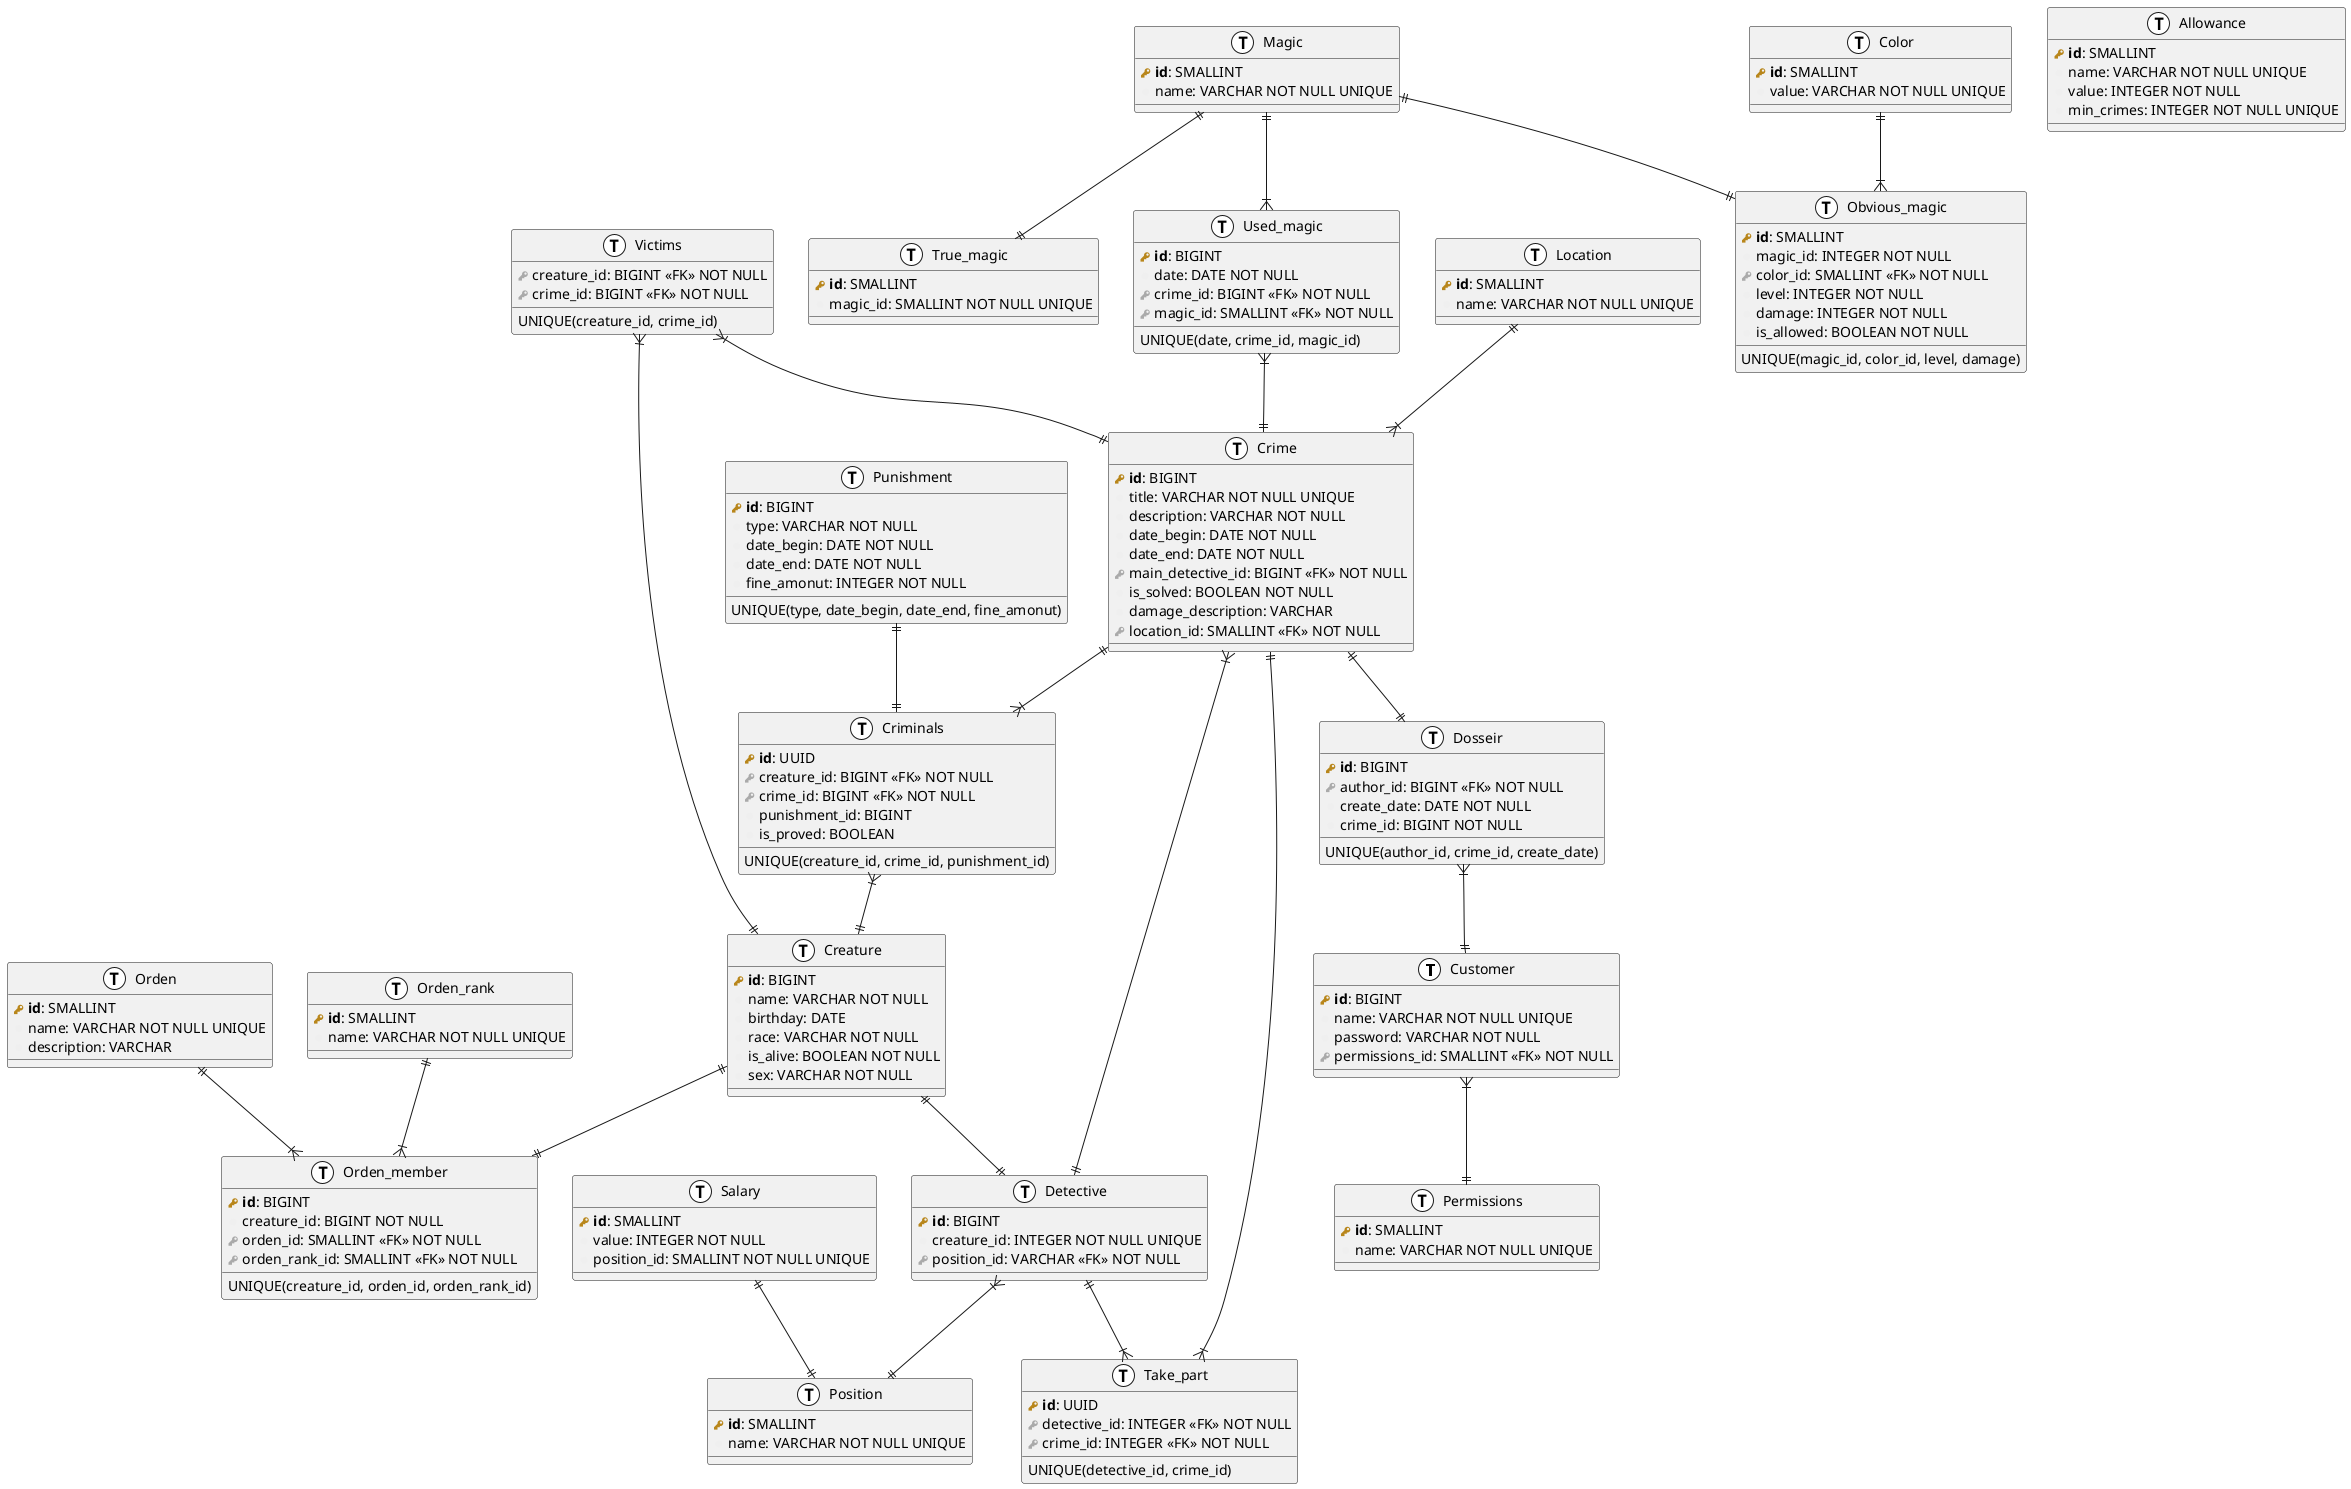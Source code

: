 @startuml test
!define primary_key(x) <b><color:#b8861b><&key></color> x</b>
!define foreign_key(x) <color:#aaaaaa><&key></color> x
!define column(x) <color:#efefef><&media-record></color> x
!define table(x) entity x << (T, white) >>


table( Customer ) {
  primary_key( id ): BIGINT 
  column( name ): VARCHAR NOT NULL UNIQUE
  column( password ): VARCHAR NOT NULL
  foreign_key( permissions_id ): SMALLINT <<FK>> NOT NULL
}

table( Permissions ) {
  primary_key( id ): SMALLINT 
  column( name ): VARCHAR NOT NULL UNIQUE
}

table( Dosseir ) {
  primary_key( id ): BIGINT
  foreign_key( author_id ): BIGINT <<FK>> NOT NULL
  column( create_date ): DATE NOT NULL
  column( crime_id ): BIGINT NOT NULL
  UNIQUE(author_id, crime_id, create_date)
  }

table( Crime ) {
  primary_key( id ): BIGINT
  column( title ): VARCHAR NOT NULL UNIQUE
  column( description ): VARCHAR NOT NULL
  column( date_begin ): DATE NOT NULL
  column( date_end ): DATE NOT NULL
  foreign_key( main_detective_id ): BIGINT <<FK>> NOT NULL
  column( is_solved ): BOOLEAN NOT NULL
  column( damage_description ): VARCHAR 
  foreign_key( location_id ): SMALLINT <<FK>> NOT NULL
}

table(Take_part){
  primary_key( id ): UUID
  foreign_key( detective_id ): INTEGER <<FK>> NOT NULL
  foreign_key( crime_id ): INTEGER <<FK>> NOT NULL
  UNIQUE(detective_id, crime_id)
}

table( Creature ) {
  primary_key( id ): BIGINT 
  column( name ): VARCHAR NOT NULL
  column( birthday ): DATE
  column( race ): VARCHAR NOT NULL
  column( is_alive ): BOOLEAN NOT NULL
  column( sex ): VARCHAR NOT NULL
}

table( Criminals ) {
  primary_key( id ): UUID 
  foreign_key( creature_id ): BIGINT <<FK>> NOT NULL
  foreign_key( crime_id ): BIGINT <<FK>> NOT NULL 
  column( punishment_id ): BIGINT
  column( is_proved ): BOOLEAN
  UNIQUE(creature_id, crime_id, punishment_id)
}

table( Location ) {
  primary_key( id ): SMALLINT 
  column( name ): VARCHAR NOT NULL UNIQUE
}

table( Victims ) {
  foreign_key( creature_id ): BIGINT <<FK>> NOT NULL
  foreign_key( crime_id ): BIGINT <<FK>> NOT NULL
  UNIQUE(creature_id, crime_id)
}

table( Used_magic ) {
  primary_key( id ): BIGINT
  column( date ): DATE NOT NULL
  foreign_key( crime_id ): BIGINT <<FK>> NOT NULL
  foreign_key( magic_id ): SMALLINT <<FK>> NOT NULL
  UNIQUE(date, crime_id, magic_id)
}

table( Magic ) {
  primary_key( id ): SMALLINT
  column( name ): VARCHAR NOT NULL UNIQUE
}

table( True_magic ) {
  primary_key( id ): SMALLINT
  column( magic_id ): SMALLINT NOT NULL UNIQUE
}

table( Obvious_magic ) {
  primary_key( id ): SMALLINT 
  column( magic_id ): INTEGER NOT NULL
  foreign_key( color_id ): SMALLINT <<FK>> NOT NULL
  column( level ): INTEGER NOT NULL
  column( damage ): INTEGER NOT NULL
  column( is_allowed ): BOOLEAN NOT NULL
  UNIQUE(magic_id, color_id, level, damage)
}

table( Color ) {
  primary_key( id ): SMALLINT
  column( value ): VARCHAR NOT NULL UNIQUE
}

table( Orden ) {
  primary_key( id ): SMALLINT
  column( name ): VARCHAR NOT NULL UNIQUE
  column( description ): VARCHAR 
}

table( Orden_member ) {
  primary_key( id ): BIGINT 
  column( creature_id ): BIGINT NOT NULL
  foreign_key( orden_id ): SMALLINT <<FK>> NOT NULL
  foreign_key( orden_rank_id ): SMALLINT <<FK>> NOT NULL
  UNIQUE(creature_id, orden_id, orden_rank_id)
}

table( Orden_rank ) {
  primary_key( id ): SMALLINT
  column( name ): VARCHAR NOT NULL UNIQUE
}


table( Punishment ) {
  primary_key( id ): BIGINT 
  column( type ): VARCHAR NOT NULL
  column( date_begin ): DATE NOT NULL
  column( date_end ): DATE NOT NULL
  column( fine_amonut ): INTEGER NOT NULL
  UNIQUE(type, date_begin, date_end, fine_amonut)
}

table( Detective ) {
  primary_key( id ): BIGINT 
  column( creature_id ): INTEGER NOT NULL UNIQUE
  foreign_key( position_id ): VARCHAR <<FK>> NOT NULL
}

table( Position ) {
  primary_key( id ): SMALLINT 
  column( name ): VARCHAR NOT NULL UNIQUE
}

table( Salary ) {
  primary_key( id ): SMALLINT
  column( value ): INTEGER NOT NULL
  column( position_id ): SMALLINT NOT NULL UNIQUE
}

table( Allowance ) {
  primary_key( id ): SMALLINT
  column( name ): VARCHAR NOT NULL UNIQUE
  column( value ): INTEGER NOT NULL
  column( min_crimes ): INTEGER NOT NULL UNIQUE
}

Crime }|--|| Detective 
Crime ||--|| Dosseir
Crime ||--|{ Criminals

Creature ||--|| Detective
Criminals }|--|| Creature
Creature ||--|| Orden_member
Punishment ||--|| Criminals
Orden ||--|{  Orden_member
Orden_rank ||--|{ Orden_member

Used_magic }|--|| Crime
Magic ||--|{ Used_magic

' true and obvious magic a optional
Magic ||--|| True_magic 
Magic ||--|| Obvious_magic

Take_part }|--|| Crime
Detective ||--|{ Take_part

Victims }|--|| Crime
Victims }|--|| Creature

Location ||--|{ Crime

Color ||--|{ Obvious_magic

Dosseir }|--|| Customer

Customer }|--|| Permissions

Salary ||--|| Position
Detective }|--|| Position
@enduml